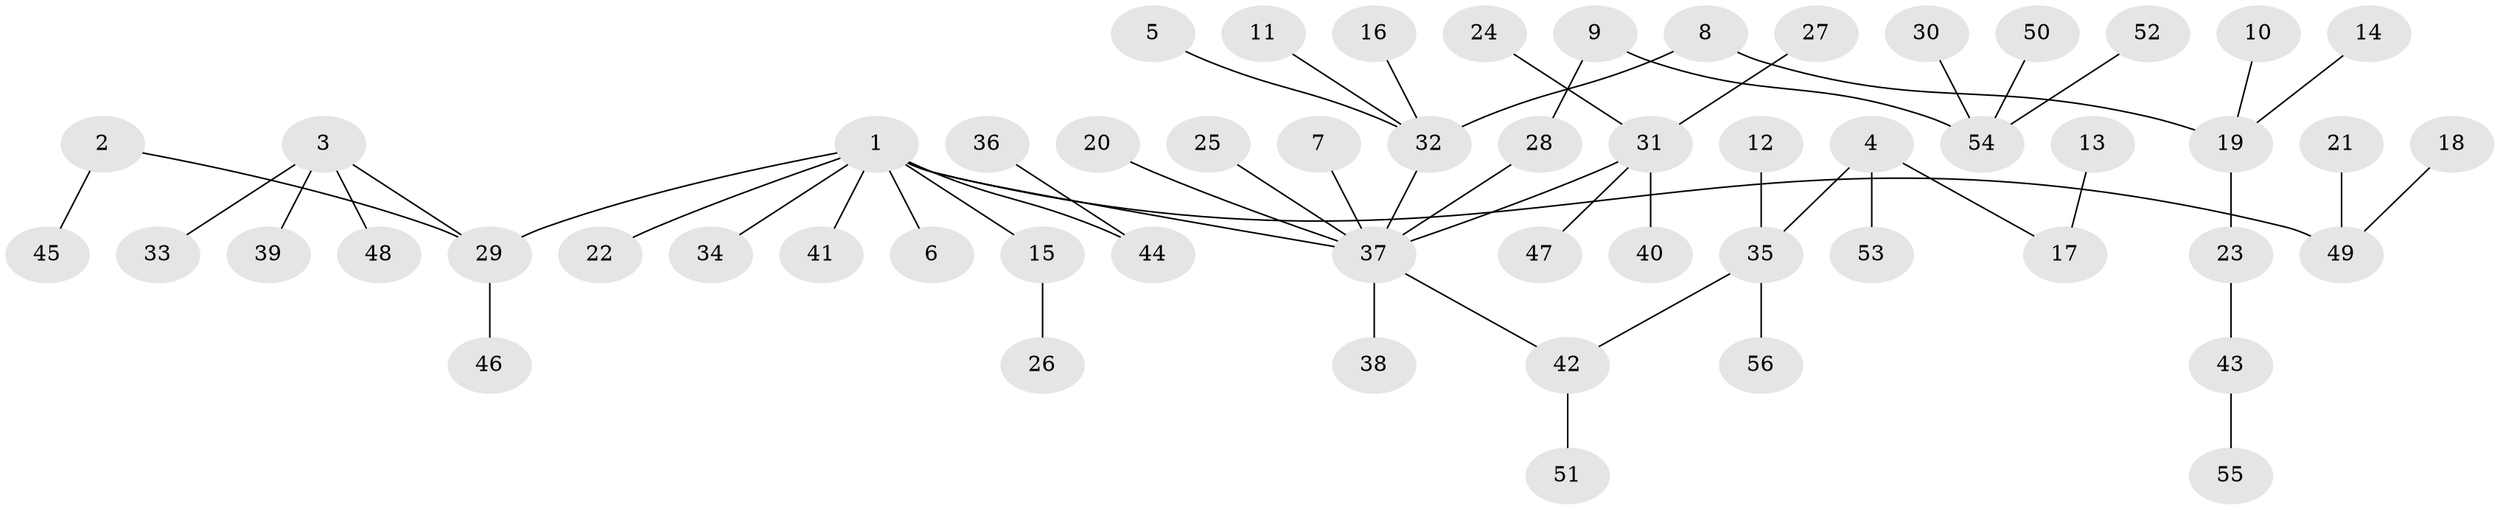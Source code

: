 // original degree distribution, {4: 0.05357142857142857, 5: 0.03571428571428571, 8: 0.008928571428571428, 2: 0.35714285714285715, 3: 0.08035714285714286, 7: 0.008928571428571428, 1: 0.44642857142857145, 6: 0.008928571428571428}
// Generated by graph-tools (version 1.1) at 2025/26/03/09/25 03:26:28]
// undirected, 56 vertices, 55 edges
graph export_dot {
graph [start="1"]
  node [color=gray90,style=filled];
  1;
  2;
  3;
  4;
  5;
  6;
  7;
  8;
  9;
  10;
  11;
  12;
  13;
  14;
  15;
  16;
  17;
  18;
  19;
  20;
  21;
  22;
  23;
  24;
  25;
  26;
  27;
  28;
  29;
  30;
  31;
  32;
  33;
  34;
  35;
  36;
  37;
  38;
  39;
  40;
  41;
  42;
  43;
  44;
  45;
  46;
  47;
  48;
  49;
  50;
  51;
  52;
  53;
  54;
  55;
  56;
  1 -- 6 [weight=1.0];
  1 -- 15 [weight=1.0];
  1 -- 22 [weight=1.0];
  1 -- 29 [weight=1.0];
  1 -- 34 [weight=1.0];
  1 -- 37 [weight=1.0];
  1 -- 41 [weight=1.0];
  1 -- 44 [weight=1.0];
  1 -- 49 [weight=1.0];
  2 -- 29 [weight=1.0];
  2 -- 45 [weight=1.0];
  3 -- 29 [weight=1.0];
  3 -- 33 [weight=1.0];
  3 -- 39 [weight=1.0];
  3 -- 48 [weight=1.0];
  4 -- 17 [weight=1.0];
  4 -- 35 [weight=1.0];
  4 -- 53 [weight=1.0];
  5 -- 32 [weight=1.0];
  7 -- 37 [weight=1.0];
  8 -- 19 [weight=1.0];
  8 -- 32 [weight=1.0];
  9 -- 28 [weight=1.0];
  9 -- 54 [weight=1.0];
  10 -- 19 [weight=1.0];
  11 -- 32 [weight=1.0];
  12 -- 35 [weight=1.0];
  13 -- 17 [weight=1.0];
  14 -- 19 [weight=1.0];
  15 -- 26 [weight=1.0];
  16 -- 32 [weight=1.0];
  18 -- 49 [weight=1.0];
  19 -- 23 [weight=1.0];
  20 -- 37 [weight=1.0];
  21 -- 49 [weight=1.0];
  23 -- 43 [weight=1.0];
  24 -- 31 [weight=1.0];
  25 -- 37 [weight=1.0];
  27 -- 31 [weight=1.0];
  28 -- 37 [weight=1.0];
  29 -- 46 [weight=1.0];
  30 -- 54 [weight=1.0];
  31 -- 37 [weight=1.0];
  31 -- 40 [weight=1.0];
  31 -- 47 [weight=1.0];
  32 -- 37 [weight=1.0];
  35 -- 42 [weight=1.0];
  35 -- 56 [weight=1.0];
  36 -- 44 [weight=1.0];
  37 -- 38 [weight=1.0];
  37 -- 42 [weight=1.0];
  42 -- 51 [weight=1.0];
  43 -- 55 [weight=1.0];
  50 -- 54 [weight=1.0];
  52 -- 54 [weight=1.0];
}

